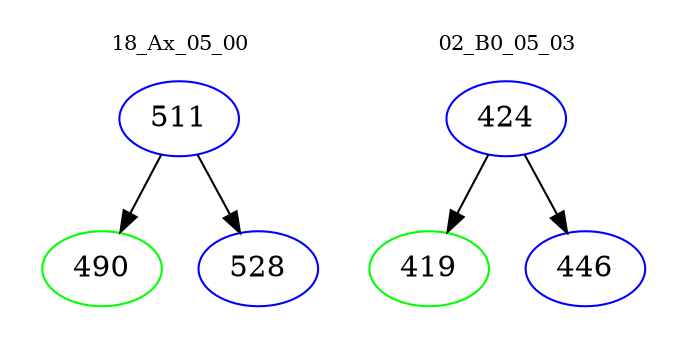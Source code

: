 digraph{
subgraph cluster_0 {
color = white
label = "18_Ax_05_00";
fontsize=10;
T0_511 [label="511", color="blue"]
T0_511 -> T0_490 [color="black"]
T0_490 [label="490", color="green"]
T0_511 -> T0_528 [color="black"]
T0_528 [label="528", color="blue"]
}
subgraph cluster_1 {
color = white
label = "02_B0_05_03";
fontsize=10;
T1_424 [label="424", color="blue"]
T1_424 -> T1_419 [color="black"]
T1_419 [label="419", color="green"]
T1_424 -> T1_446 [color="black"]
T1_446 [label="446", color="blue"]
}
}

